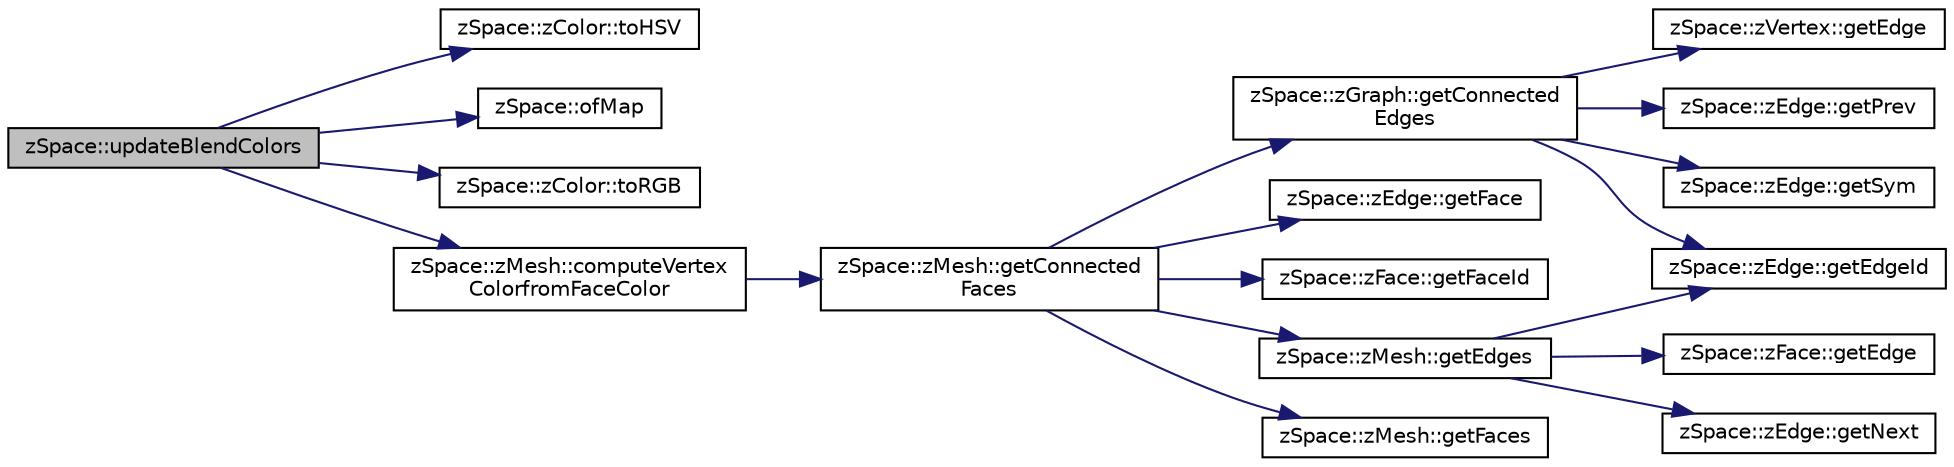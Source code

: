 digraph "zSpace::updateBlendColors"
{
  edge [fontname="Helvetica",fontsize="10",labelfontname="Helvetica",labelfontsize="10"];
  node [fontname="Helvetica",fontsize="10",shape=record];
  rankdir="LR";
  Node236 [label="zSpace::updateBlendColors",height=0.2,width=0.4,color="black", fillcolor="grey75", style="filled", fontcolor="black"];
  Node236 -> Node237 [color="midnightblue",fontsize="10",style="solid",fontname="Helvetica"];
  Node237 [label="zSpace::zColor::toHSV",height=0.2,width=0.4,color="black", fillcolor="white", style="filled",URL="$classz_space_1_1z_color.html#a5a564cfcdd4d89916c0d51b376923e05",tooltip="This methods calculates the HSV components based on the RGB_A components of color. "];
  Node236 -> Node238 [color="midnightblue",fontsize="10",style="solid",fontname="Helvetica"];
  Node238 [label="zSpace::ofMap",height=0.2,width=0.4,color="black", fillcolor="white", style="filled",URL="$group__z_core_utilities.html#ga772c31654e2dcf5f5ac0a884f3f9612a",tooltip="This method maps the input value from the input domain to output domain. "];
  Node236 -> Node239 [color="midnightblue",fontsize="10",style="solid",fontname="Helvetica"];
  Node239 [label="zSpace::zColor::toRGB",height=0.2,width=0.4,color="black", fillcolor="white", style="filled",URL="$classz_space_1_1z_color.html#a0ca1ff44096d4d1d5de917dd4b4d781f",tooltip="This methods calculates the RGB_A components based on the HSV components of color. "];
  Node236 -> Node240 [color="midnightblue",fontsize="10",style="solid",fontname="Helvetica"];
  Node240 [label="zSpace::zMesh::computeVertex\lColorfromFaceColor",height=0.2,width=0.4,color="black", fillcolor="white", style="filled",URL="$classz_space_1_1z_mesh.html#ae519ccec31ffee9fa16596724e04130c",tooltip="This method computes the vertex colors based on the face colors. "];
  Node240 -> Node241 [color="midnightblue",fontsize="10",style="solid",fontname="Helvetica"];
  Node241 [label="zSpace::zMesh::getConnected\lFaces",height=0.2,width=0.4,color="black", fillcolor="white", style="filled",URL="$classz_space_1_1z_mesh.html#af37006a17bd4e6945860281a4cbef861",tooltip="This method gets the faces connected to input zVertex or zFace. "];
  Node241 -> Node242 [color="midnightblue",fontsize="10",style="solid",fontname="Helvetica"];
  Node242 [label="zSpace::zGraph::getConnected\lEdges",height=0.2,width=0.4,color="black", fillcolor="white", style="filled",URL="$classz_space_1_1z_graph.html#ab623e9a3bfc70e1f140b911cb0645bd2",tooltip="This method gets the edges connected to input zVertex or zEdge. "];
  Node242 -> Node243 [color="midnightblue",fontsize="10",style="solid",fontname="Helvetica"];
  Node243 [label="zSpace::zVertex::getEdge",height=0.2,width=0.4,color="black", fillcolor="white", style="filled",URL="$classz_space_1_1z_vertex.html#a7d187864963f642666b8c3bcfecee6e9",tooltip="This method returns the associated edge of current zVertex. "];
  Node242 -> Node244 [color="midnightblue",fontsize="10",style="solid",fontname="Helvetica"];
  Node244 [label="zSpace::zEdge::getEdgeId",height=0.2,width=0.4,color="black", fillcolor="white", style="filled",URL="$classz_space_1_1z_edge.html#acd6947ccba055fa6c31d6d386fe68e12",tooltip="This method returns the edgeId of current zEdge. "];
  Node242 -> Node245 [color="midnightblue",fontsize="10",style="solid",fontname="Helvetica"];
  Node245 [label="zSpace::zEdge::getPrev",height=0.2,width=0.4,color="black", fillcolor="white", style="filled",URL="$classz_space_1_1z_edge.html#a01d9d153f7c5ec381474e815384f7d30",tooltip="This method returns the previous edge of current zEdge. "];
  Node242 -> Node246 [color="midnightblue",fontsize="10",style="solid",fontname="Helvetica"];
  Node246 [label="zSpace::zEdge::getSym",height=0.2,width=0.4,color="black", fillcolor="white", style="filled",URL="$classz_space_1_1z_edge.html#a461679ac74cc371ad32e94092848f536",tooltip="This method returns the symmetry edge of current zEdge. "];
  Node241 -> Node247 [color="midnightblue",fontsize="10",style="solid",fontname="Helvetica"];
  Node247 [label="zSpace::zEdge::getFace",height=0.2,width=0.4,color="black", fillcolor="white", style="filled",URL="$classz_space_1_1z_edge.html#a5646e5bc6a828a39ea287c3c78cfefc9",tooltip="This method returns the face pointed to by the current zEdge. "];
  Node241 -> Node248 [color="midnightblue",fontsize="10",style="solid",fontname="Helvetica"];
  Node248 [label="zSpace::zFace::getFaceId",height=0.2,width=0.4,color="black", fillcolor="white", style="filled",URL="$classz_space_1_1z_face.html#a117849660e4f7f800a8562a61964c8e9",tooltip="This method returns the faceId of current zFace. "];
  Node241 -> Node249 [color="midnightblue",fontsize="10",style="solid",fontname="Helvetica"];
  Node249 [label="zSpace::zMesh::getEdges",height=0.2,width=0.4,color="black", fillcolor="white", style="filled",URL="$classz_space_1_1z_mesh.html#aa705d823873a948a1b62723f24a921b2",tooltip="This method gets the edges of a zFace. "];
  Node249 -> Node250 [color="midnightblue",fontsize="10",style="solid",fontname="Helvetica"];
  Node250 [label="zSpace::zFace::getEdge",height=0.2,width=0.4,color="black", fillcolor="white", style="filled",URL="$classz_space_1_1z_face.html#a69a14a515b179226aad1cbc3d7663163",tooltip="This method returns the associated edge of current zFace. "];
  Node249 -> Node244 [color="midnightblue",fontsize="10",style="solid",fontname="Helvetica"];
  Node249 -> Node251 [color="midnightblue",fontsize="10",style="solid",fontname="Helvetica"];
  Node251 [label="zSpace::zEdge::getNext",height=0.2,width=0.4,color="black", fillcolor="white", style="filled",URL="$classz_space_1_1z_edge.html#a3bce594c06fc4450ce8af3c0b98e2ae3",tooltip="This method returns the next edge of current zEdge. "];
  Node241 -> Node252 [color="midnightblue",fontsize="10",style="solid",fontname="Helvetica"];
  Node252 [label="zSpace::zMesh::getFaces",height=0.2,width=0.4,color="black", fillcolor="white", style="filled",URL="$classz_space_1_1z_mesh.html#a54de57657a7d157447b019fab56e2765",tooltip="This method gets the faces attached to input zEdge. "];
}
